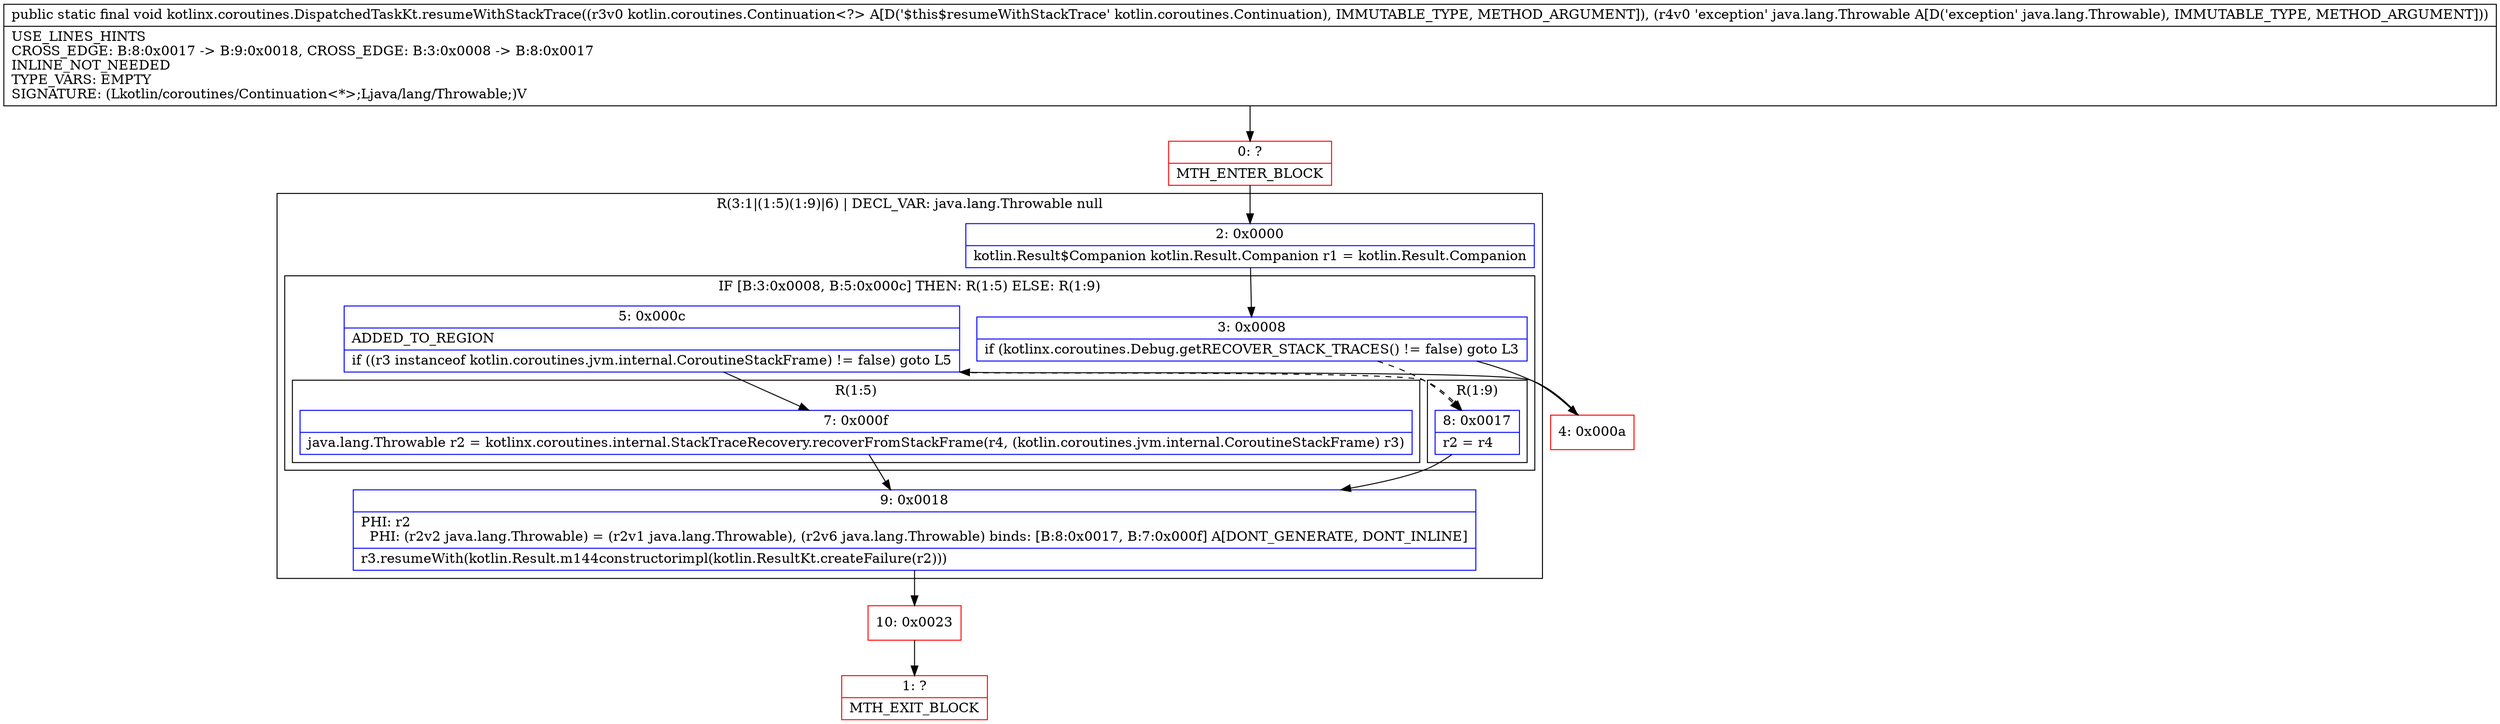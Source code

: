 digraph "CFG forkotlinx.coroutines.DispatchedTaskKt.resumeWithStackTrace(Lkotlin\/coroutines\/Continuation;Ljava\/lang\/Throwable;)V" {
subgraph cluster_Region_1231665218 {
label = "R(3:1|(1:5)(1:9)|6) | DECL_VAR: java.lang.Throwable null\l";
node [shape=record,color=blue];
Node_2 [shape=record,label="{2\:\ 0x0000|kotlin.Result$Companion kotlin.Result.Companion r1 = kotlin.Result.Companion\l}"];
subgraph cluster_IfRegion_2011042132 {
label = "IF [B:3:0x0008, B:5:0x000c] THEN: R(1:5) ELSE: R(1:9)";
node [shape=record,color=blue];
Node_3 [shape=record,label="{3\:\ 0x0008|if (kotlinx.coroutines.Debug.getRECOVER_STACK_TRACES() != false) goto L3\l}"];
Node_5 [shape=record,label="{5\:\ 0x000c|ADDED_TO_REGION\l|if ((r3 instanceof kotlin.coroutines.jvm.internal.CoroutineStackFrame) != false) goto L5\l}"];
subgraph cluster_Region_1170969248 {
label = "R(1:5)";
node [shape=record,color=blue];
Node_7 [shape=record,label="{7\:\ 0x000f|java.lang.Throwable r2 = kotlinx.coroutines.internal.StackTraceRecovery.recoverFromStackFrame(r4, (kotlin.coroutines.jvm.internal.CoroutineStackFrame) r3)\l}"];
}
subgraph cluster_Region_376700397 {
label = "R(1:9)";
node [shape=record,color=blue];
Node_8 [shape=record,label="{8\:\ 0x0017|r2 = r4\l}"];
}
}
Node_9 [shape=record,label="{9\:\ 0x0018|PHI: r2 \l  PHI: (r2v2 java.lang.Throwable) = (r2v1 java.lang.Throwable), (r2v6 java.lang.Throwable) binds: [B:8:0x0017, B:7:0x000f] A[DONT_GENERATE, DONT_INLINE]\l|r3.resumeWith(kotlin.Result.m144constructorimpl(kotlin.ResultKt.createFailure(r2)))\l}"];
}
Node_0 [shape=record,color=red,label="{0\:\ ?|MTH_ENTER_BLOCK\l}"];
Node_4 [shape=record,color=red,label="{4\:\ 0x000a}"];
Node_10 [shape=record,color=red,label="{10\:\ 0x0023}"];
Node_1 [shape=record,color=red,label="{1\:\ ?|MTH_EXIT_BLOCK\l}"];
MethodNode[shape=record,label="{public static final void kotlinx.coroutines.DispatchedTaskKt.resumeWithStackTrace((r3v0 kotlin.coroutines.Continuation\<?\> A[D('$this$resumeWithStackTrace' kotlin.coroutines.Continuation), IMMUTABLE_TYPE, METHOD_ARGUMENT]), (r4v0 'exception' java.lang.Throwable A[D('exception' java.lang.Throwable), IMMUTABLE_TYPE, METHOD_ARGUMENT]))  | USE_LINES_HINTS\lCROSS_EDGE: B:8:0x0017 \-\> B:9:0x0018, CROSS_EDGE: B:3:0x0008 \-\> B:8:0x0017\lINLINE_NOT_NEEDED\lTYPE_VARS: EMPTY\lSIGNATURE: (Lkotlin\/coroutines\/Continuation\<*\>;Ljava\/lang\/Throwable;)V\l}"];
MethodNode -> Node_0;Node_2 -> Node_3;
Node_3 -> Node_4;
Node_3 -> Node_8[style=dashed];
Node_5 -> Node_7;
Node_5 -> Node_8[style=dashed];
Node_7 -> Node_9;
Node_8 -> Node_9;
Node_9 -> Node_10;
Node_0 -> Node_2;
Node_4 -> Node_5;
Node_10 -> Node_1;
}

